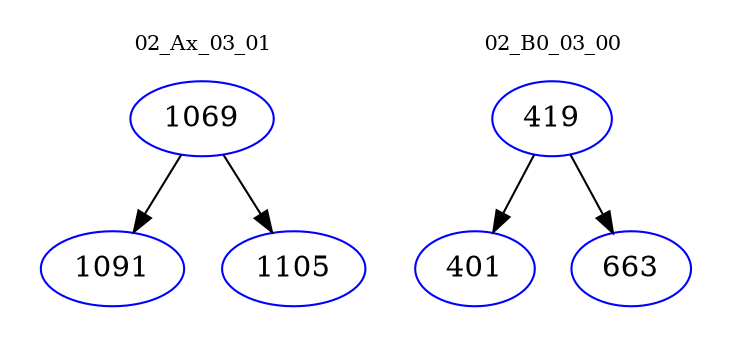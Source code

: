 digraph{
subgraph cluster_0 {
color = white
label = "02_Ax_03_01";
fontsize=10;
T0_1069 [label="1069", color="blue"]
T0_1069 -> T0_1091 [color="black"]
T0_1091 [label="1091", color="blue"]
T0_1069 -> T0_1105 [color="black"]
T0_1105 [label="1105", color="blue"]
}
subgraph cluster_1 {
color = white
label = "02_B0_03_00";
fontsize=10;
T1_419 [label="419", color="blue"]
T1_419 -> T1_401 [color="black"]
T1_401 [label="401", color="blue"]
T1_419 -> T1_663 [color="black"]
T1_663 [label="663", color="blue"]
}
}
